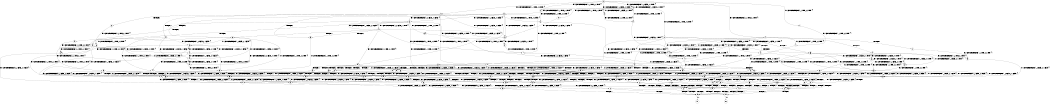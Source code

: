 digraph BCG {
size = "7, 10.5";
center = TRUE;
node [shape = circle];
0 [peripheries = 2];
0 -> 1 [label = "EX !0 !ATOMIC_EXCH_BRANCH (2, +1, TRUE, +0, 2, TRUE) !{}"];
0 -> 2 [label = "EX !2 !ATOMIC_EXCH_BRANCH (1, +1, TRUE, +0, 2, TRUE) !{}"];
0 -> 3 [label = "EX !1 !ATOMIC_EXCH_BRANCH (1, +0, FALSE, +0, 1, TRUE) !{}"];
0 -> 4 [label = "EX !0 !ATOMIC_EXCH_BRANCH (2, +1, TRUE, +0, 2, TRUE) !{}"];
0 -> 5 [label = "EX !2 !ATOMIC_EXCH_BRANCH (1, +1, TRUE, +0, 2, TRUE) !{}"];
0 -> 6 [label = "EX !1 !ATOMIC_EXCH_BRANCH (1, +0, FALSE, +0, 1, TRUE) !{}"];
1 -> 7 [label = "EX !2 !ATOMIC_EXCH_BRANCH (1, +1, TRUE, +0, 2, TRUE) !{}"];
2 -> 8 [label = "EX !0 !ATOMIC_EXCH_BRANCH (2, +1, TRUE, +0, 2, TRUE) !{}"];
3 -> 9 [label = "EX !0 !ATOMIC_EXCH_BRANCH (2, +1, TRUE, +0, 2, TRUE) !{}"];
4 -> 7 [label = "EX !2 !ATOMIC_EXCH_BRANCH (1, +1, TRUE, +0, 2, TRUE) !{}"];
4 -> 10 [label = "EX !1 !ATOMIC_EXCH_BRANCH (1, +0, FALSE, +0, 1, TRUE) !{}"];
4 -> 11 [label = "TERMINATE !0"];
4 -> 12 [label = "EX !2 !ATOMIC_EXCH_BRANCH (1, +1, TRUE, +0, 2, TRUE) !{}"];
4 -> 13 [label = "EX !1 !ATOMIC_EXCH_BRANCH (1, +0, FALSE, +0, 1, TRUE) !{}"];
4 -> 14 [label = "TERMINATE !0"];
5 -> 8 [label = "EX !0 !ATOMIC_EXCH_BRANCH (2, +1, TRUE, +0, 2, TRUE) !{}"];
5 -> 15 [label = "EX !1 !ATOMIC_EXCH_BRANCH (1, +0, FALSE, +0, 1, FALSE) !{}"];
5 -> 16 [label = "TERMINATE !2"];
5 -> 17 [label = "EX !0 !ATOMIC_EXCH_BRANCH (2, +1, TRUE, +0, 2, TRUE) !{}"];
5 -> 18 [label = "EX !1 !ATOMIC_EXCH_BRANCH (1, +0, FALSE, +0, 1, FALSE) !{}"];
5 -> 19 [label = "TERMINATE !2"];
6 -> 3 [label = "EX !1 !ATOMIC_EXCH_BRANCH (1, +0, FALSE, +0, 1, TRUE) !{}"];
6 -> 9 [label = "EX !0 !ATOMIC_EXCH_BRANCH (2, +1, TRUE, +0, 2, TRUE) !{}"];
6 -> 20 [label = "EX !2 !ATOMIC_EXCH_BRANCH (1, +1, TRUE, +0, 2, TRUE) !{}"];
6 -> 6 [label = "EX !1 !ATOMIC_EXCH_BRANCH (1, +0, FALSE, +0, 1, TRUE) !{}"];
6 -> 21 [label = "EX !0 !ATOMIC_EXCH_BRANCH (2, +1, TRUE, +0, 2, TRUE) !{}"];
6 -> 22 [label = "EX !2 !ATOMIC_EXCH_BRANCH (1, +1, TRUE, +0, 2, TRUE) !{}"];
7 -> 23 [label = "EX !1 !ATOMIC_EXCH_BRANCH (1, +0, FALSE, +0, 1, FALSE) !{}"];
8 -> 23 [label = "EX !1 !ATOMIC_EXCH_BRANCH (1, +0, FALSE, +0, 1, FALSE) !{}"];
9 -> 10 [label = "EX !1 !ATOMIC_EXCH_BRANCH (1, +0, FALSE, +0, 1, TRUE) !{}"];
10 -> 24 [label = "EX !2 !ATOMIC_EXCH_BRANCH (1, +1, TRUE, +0, 2, TRUE) !{}"];
11 -> 25 [label = "EX !2 !ATOMIC_EXCH_BRANCH (1, +1, TRUE, +0, 2, TRUE) !{}"];
12 -> 23 [label = "EX !1 !ATOMIC_EXCH_BRANCH (1, +0, FALSE, +0, 1, FALSE) !{}"];
12 -> 26 [label = "TERMINATE !0"];
12 -> 27 [label = "TERMINATE !2"];
12 -> 28 [label = "EX !1 !ATOMIC_EXCH_BRANCH (1, +0, FALSE, +0, 1, FALSE) !{}"];
12 -> 29 [label = "TERMINATE !0"];
12 -> 30 [label = "TERMINATE !2"];
13 -> 10 [label = "EX !1 !ATOMIC_EXCH_BRANCH (1, +0, FALSE, +0, 1, TRUE) !{}"];
13 -> 24 [label = "EX !2 !ATOMIC_EXCH_BRANCH (1, +1, TRUE, +0, 2, TRUE) !{}"];
13 -> 31 [label = "TERMINATE !0"];
13 -> 13 [label = "EX !1 !ATOMIC_EXCH_BRANCH (1, +0, FALSE, +0, 1, TRUE) !{}"];
13 -> 32 [label = "EX !2 !ATOMIC_EXCH_BRANCH (1, +1, TRUE, +0, 2, TRUE) !{}"];
13 -> 33 [label = "TERMINATE !0"];
14 -> 25 [label = "EX !2 !ATOMIC_EXCH_BRANCH (1, +1, TRUE, +0, 2, TRUE) !{}"];
14 -> 34 [label = "EX !1 !ATOMIC_EXCH_BRANCH (1, +0, FALSE, +0, 1, TRUE) !{}"];
14 -> 35 [label = "EX !2 !ATOMIC_EXCH_BRANCH (1, +1, TRUE, +0, 2, TRUE) !{}"];
14 -> 36 [label = "EX !1 !ATOMIC_EXCH_BRANCH (1, +0, FALSE, +0, 1, TRUE) !{}"];
15 -> 37 [label = "EX !1 !ATOMIC_EXCH_BRANCH (2, +0, FALSE, +0, 1, TRUE) !{}"];
16 -> 38 [label = "EX !0 !ATOMIC_EXCH_BRANCH (2, +1, TRUE, +0, 2, TRUE) !{}"];
17 -> 23 [label = "EX !1 !ATOMIC_EXCH_BRANCH (1, +0, FALSE, +0, 1, FALSE) !{}"];
17 -> 26 [label = "TERMINATE !0"];
17 -> 27 [label = "TERMINATE !2"];
17 -> 28 [label = "EX !1 !ATOMIC_EXCH_BRANCH (1, +0, FALSE, +0, 1, FALSE) !{}"];
17 -> 29 [label = "TERMINATE !0"];
17 -> 30 [label = "TERMINATE !2"];
18 -> 37 [label = "EX !1 !ATOMIC_EXCH_BRANCH (2, +0, FALSE, +0, 1, TRUE) !{}"];
18 -> 39 [label = "EX !0 !ATOMIC_EXCH_BRANCH (2, +1, TRUE, +0, 2, TRUE) !{}"];
18 -> 40 [label = "TERMINATE !2"];
18 -> 41 [label = "EX !1 !ATOMIC_EXCH_BRANCH (2, +0, FALSE, +0, 1, TRUE) !{}"];
18 -> 42 [label = "EX !0 !ATOMIC_EXCH_BRANCH (2, +1, TRUE, +0, 2, TRUE) !{}"];
18 -> 43 [label = "TERMINATE !2"];
19 -> 38 [label = "EX !0 !ATOMIC_EXCH_BRANCH (2, +1, TRUE, +0, 2, TRUE) !{}"];
19 -> 44 [label = "EX !1 !ATOMIC_EXCH_BRANCH (1, +0, FALSE, +0, 1, FALSE) !{}"];
19 -> 45 [label = "EX !0 !ATOMIC_EXCH_BRANCH (2, +1, TRUE, +0, 2, TRUE) !{}"];
19 -> 46 [label = "EX !1 !ATOMIC_EXCH_BRANCH (1, +0, FALSE, +0, 1, FALSE) !{}"];
20 -> 15 [label = "EX !1 !ATOMIC_EXCH_BRANCH (1, +0, FALSE, +0, 1, FALSE) !{}"];
21 -> 10 [label = "EX !1 !ATOMIC_EXCH_BRANCH (1, +0, FALSE, +0, 1, TRUE) !{}"];
21 -> 24 [label = "EX !2 !ATOMIC_EXCH_BRANCH (1, +1, TRUE, +0, 2, TRUE) !{}"];
21 -> 31 [label = "TERMINATE !0"];
21 -> 13 [label = "EX !1 !ATOMIC_EXCH_BRANCH (1, +0, FALSE, +0, 1, TRUE) !{}"];
21 -> 32 [label = "EX !2 !ATOMIC_EXCH_BRANCH (1, +1, TRUE, +0, 2, TRUE) !{}"];
21 -> 33 [label = "TERMINATE !0"];
22 -> 15 [label = "EX !1 !ATOMIC_EXCH_BRANCH (1, +0, FALSE, +0, 1, FALSE) !{}"];
22 -> 47 [label = "EX !0 !ATOMIC_EXCH_BRANCH (2, +1, TRUE, +0, 2, TRUE) !{}"];
22 -> 48 [label = "TERMINATE !2"];
22 -> 18 [label = "EX !1 !ATOMIC_EXCH_BRANCH (1, +0, FALSE, +0, 1, FALSE) !{}"];
22 -> 49 [label = "EX !0 !ATOMIC_EXCH_BRANCH (2, +1, TRUE, +0, 2, TRUE) !{}"];
22 -> 50 [label = "TERMINATE !2"];
23 -> 51 [label = "EX !1 !ATOMIC_EXCH_BRANCH (2, +0, FALSE, +0, 1, FALSE) !{}"];
24 -> 23 [label = "EX !1 !ATOMIC_EXCH_BRANCH (1, +0, FALSE, +0, 1, FALSE) !{}"];
25 -> 52 [label = "EX !1 !ATOMIC_EXCH_BRANCH (1, +0, FALSE, +0, 1, FALSE) !{}"];
26 -> 52 [label = "EX !1 !ATOMIC_EXCH_BRANCH (1, +0, FALSE, +0, 1, FALSE) !{}"];
27 -> 53 [label = "EX !1 !ATOMIC_EXCH_BRANCH (1, +0, FALSE, +0, 1, FALSE) !{}"];
28 -> 51 [label = "EX !1 !ATOMIC_EXCH_BRANCH (2, +0, FALSE, +0, 1, FALSE) !{}"];
28 -> 54 [label = "TERMINATE !0"];
28 -> 55 [label = "TERMINATE !2"];
28 -> 56 [label = "EX !1 !ATOMIC_EXCH_BRANCH (2, +0, FALSE, +0, 1, FALSE) !{}"];
28 -> 57 [label = "TERMINATE !0"];
28 -> 58 [label = "TERMINATE !2"];
29 -> 52 [label = "EX !1 !ATOMIC_EXCH_BRANCH (1, +0, FALSE, +0, 1, FALSE) !{}"];
29 -> 59 [label = "TERMINATE !2"];
29 -> 60 [label = "EX !1 !ATOMIC_EXCH_BRANCH (1, +0, FALSE, +0, 1, FALSE) !{}"];
29 -> 61 [label = "TERMINATE !2"];
30 -> 53 [label = "EX !1 !ATOMIC_EXCH_BRANCH (1, +0, FALSE, +0, 1, FALSE) !{}"];
30 -> 59 [label = "TERMINATE !0"];
30 -> 62 [label = "EX !1 !ATOMIC_EXCH_BRANCH (1, +0, FALSE, +0, 1, FALSE) !{}"];
30 -> 61 [label = "TERMINATE !0"];
31 -> 63 [label = "EX !2 !ATOMIC_EXCH_BRANCH (1, +1, TRUE, +0, 2, TRUE) !{}"];
32 -> 23 [label = "EX !1 !ATOMIC_EXCH_BRANCH (1, +0, FALSE, +0, 1, FALSE) !{}"];
32 -> 64 [label = "TERMINATE !0"];
32 -> 65 [label = "TERMINATE !2"];
32 -> 28 [label = "EX !1 !ATOMIC_EXCH_BRANCH (1, +0, FALSE, +0, 1, FALSE) !{}"];
32 -> 66 [label = "TERMINATE !0"];
32 -> 67 [label = "TERMINATE !2"];
33 -> 63 [label = "EX !2 !ATOMIC_EXCH_BRANCH (1, +1, TRUE, +0, 2, TRUE) !{}"];
33 -> 34 [label = "EX !1 !ATOMIC_EXCH_BRANCH (1, +0, FALSE, +0, 1, TRUE) !{}"];
33 -> 68 [label = "EX !2 !ATOMIC_EXCH_BRANCH (1, +1, TRUE, +0, 2, TRUE) !{}"];
33 -> 36 [label = "EX !1 !ATOMIC_EXCH_BRANCH (1, +0, FALSE, +0, 1, TRUE) !{}"];
34 -> 63 [label = "EX !2 !ATOMIC_EXCH_BRANCH (1, +1, TRUE, +0, 2, TRUE) !{}"];
35 -> 52 [label = "EX !1 !ATOMIC_EXCH_BRANCH (1, +0, FALSE, +0, 1, FALSE) !{}"];
35 -> 59 [label = "TERMINATE !2"];
35 -> 60 [label = "EX !1 !ATOMIC_EXCH_BRANCH (1, +0, FALSE, +0, 1, FALSE) !{}"];
35 -> 61 [label = "TERMINATE !2"];
36 -> 34 [label = "EX !1 !ATOMIC_EXCH_BRANCH (1, +0, FALSE, +0, 1, TRUE) !{}"];
36 -> 63 [label = "EX !2 !ATOMIC_EXCH_BRANCH (1, +1, TRUE, +0, 2, TRUE) !{}"];
36 -> 36 [label = "EX !1 !ATOMIC_EXCH_BRANCH (1, +0, FALSE, +0, 1, TRUE) !{}"];
36 -> 68 [label = "EX !2 !ATOMIC_EXCH_BRANCH (1, +1, TRUE, +0, 2, TRUE) !{}"];
37 -> 47 [label = "EX !0 !ATOMIC_EXCH_BRANCH (2, +1, TRUE, +0, 2, TRUE) !{}"];
38 -> 53 [label = "EX !1 !ATOMIC_EXCH_BRANCH (1, +0, FALSE, +0, 1, FALSE) !{}"];
39 -> 51 [label = "EX !1 !ATOMIC_EXCH_BRANCH (2, +0, FALSE, +0, 1, FALSE) !{}"];
40 -> 69 [label = "EX !0 !ATOMIC_EXCH_BRANCH (2, +1, TRUE, +0, 2, TRUE) !{}"];
41 -> 15 [label = "EX !1 !ATOMIC_EXCH_BRANCH (1, +0, FALSE, +0, 1, FALSE) !{}"];
41 -> 47 [label = "EX !0 !ATOMIC_EXCH_BRANCH (2, +1, TRUE, +0, 2, TRUE) !{}"];
41 -> 48 [label = "TERMINATE !2"];
41 -> 18 [label = "EX !1 !ATOMIC_EXCH_BRANCH (1, +0, FALSE, +0, 1, FALSE) !{}"];
41 -> 49 [label = "EX !0 !ATOMIC_EXCH_BRANCH (2, +1, TRUE, +0, 2, TRUE) !{}"];
41 -> 50 [label = "TERMINATE !2"];
42 -> 51 [label = "EX !1 !ATOMIC_EXCH_BRANCH (2, +0, FALSE, +0, 1, FALSE) !{}"];
42 -> 54 [label = "TERMINATE !0"];
42 -> 55 [label = "TERMINATE !2"];
42 -> 56 [label = "EX !1 !ATOMIC_EXCH_BRANCH (2, +0, FALSE, +0, 1, FALSE) !{}"];
42 -> 57 [label = "TERMINATE !0"];
42 -> 58 [label = "TERMINATE !2"];
43 -> 69 [label = "EX !0 !ATOMIC_EXCH_BRANCH (2, +1, TRUE, +0, 2, TRUE) !{}"];
43 -> 70 [label = "EX !1 !ATOMIC_EXCH_BRANCH (2, +0, FALSE, +0, 1, TRUE) !{}"];
43 -> 71 [label = "EX !0 !ATOMIC_EXCH_BRANCH (2, +1, TRUE, +0, 2, TRUE) !{}"];
43 -> 72 [label = "EX !1 !ATOMIC_EXCH_BRANCH (2, +0, FALSE, +0, 1, TRUE) !{}"];
44 -> 70 [label = "EX !1 !ATOMIC_EXCH_BRANCH (2, +0, FALSE, +0, 1, TRUE) !{}"];
45 -> 53 [label = "EX !1 !ATOMIC_EXCH_BRANCH (1, +0, FALSE, +0, 1, FALSE) !{}"];
45 -> 59 [label = "TERMINATE !0"];
45 -> 62 [label = "EX !1 !ATOMIC_EXCH_BRANCH (1, +0, FALSE, +0, 1, FALSE) !{}"];
45 -> 61 [label = "TERMINATE !0"];
46 -> 70 [label = "EX !1 !ATOMIC_EXCH_BRANCH (2, +0, FALSE, +0, 1, TRUE) !{}"];
46 -> 69 [label = "EX !0 !ATOMIC_EXCH_BRANCH (2, +1, TRUE, +0, 2, TRUE) !{}"];
46 -> 72 [label = "EX !1 !ATOMIC_EXCH_BRANCH (2, +0, FALSE, +0, 1, TRUE) !{}"];
46 -> 71 [label = "EX !0 !ATOMIC_EXCH_BRANCH (2, +1, TRUE, +0, 2, TRUE) !{}"];
47 -> 23 [label = "EX !1 !ATOMIC_EXCH_BRANCH (1, +0, FALSE, +0, 1, FALSE) !{}"];
48 -> 73 [label = "EX !0 !ATOMIC_EXCH_BRANCH (2, +1, TRUE, +0, 2, TRUE) !{}"];
49 -> 23 [label = "EX !1 !ATOMIC_EXCH_BRANCH (1, +0, FALSE, +0, 1, FALSE) !{}"];
49 -> 64 [label = "TERMINATE !0"];
49 -> 65 [label = "TERMINATE !2"];
49 -> 28 [label = "EX !1 !ATOMIC_EXCH_BRANCH (1, +0, FALSE, +0, 1, FALSE) !{}"];
49 -> 66 [label = "TERMINATE !0"];
49 -> 67 [label = "TERMINATE !2"];
50 -> 73 [label = "EX !0 !ATOMIC_EXCH_BRANCH (2, +1, TRUE, +0, 2, TRUE) !{}"];
50 -> 44 [label = "EX !1 !ATOMIC_EXCH_BRANCH (1, +0, FALSE, +0, 1, FALSE) !{}"];
50 -> 74 [label = "EX !0 !ATOMIC_EXCH_BRANCH (2, +1, TRUE, +0, 2, TRUE) !{}"];
50 -> 46 [label = "EX !1 !ATOMIC_EXCH_BRANCH (1, +0, FALSE, +0, 1, FALSE) !{}"];
51 -> 75 [label = "TERMINATE !0"];
52 -> 76 [label = "EX !1 !ATOMIC_EXCH_BRANCH (2, +0, FALSE, +0, 1, FALSE) !{}"];
53 -> 77 [label = "EX !1 !ATOMIC_EXCH_BRANCH (2, +0, FALSE, +0, 1, FALSE) !{}"];
54 -> 78 [label = "TERMINATE !2"];
55 -> 78 [label = "TERMINATE !0"];
56 -> 75 [label = "TERMINATE !0"];
56 -> 79 [label = "TERMINATE !2"];
56 -> 80 [label = "TERMINATE !1"];
56 -> 81 [label = "TERMINATE !0"];
56 -> 82 [label = "TERMINATE !2"];
56 -> 83 [label = "TERMINATE !1"];
57 -> 78 [label = "TERMINATE !2"];
57 -> 76 [label = "EX !1 !ATOMIC_EXCH_BRANCH (2, +0, FALSE, +0, 1, FALSE) !{}"];
57 -> 84 [label = "TERMINATE !2"];
57 -> 85 [label = "EX !1 !ATOMIC_EXCH_BRANCH (2, +0, FALSE, +0, 1, FALSE) !{}"];
58 -> 78 [label = "TERMINATE !0"];
58 -> 77 [label = "EX !1 !ATOMIC_EXCH_BRANCH (2, +0, FALSE, +0, 1, FALSE) !{}"];
58 -> 84 [label = "TERMINATE !0"];
58 -> 86 [label = "EX !1 !ATOMIC_EXCH_BRANCH (2, +0, FALSE, +0, 1, FALSE) !{}"];
59 -> 87 [label = "EX !1 !ATOMIC_EXCH_BRANCH (1, +0, FALSE, +0, 1, FALSE) !{}"];
60 -> 76 [label = "EX !1 !ATOMIC_EXCH_BRANCH (2, +0, FALSE, +0, 1, FALSE) !{}"];
60 -> 78 [label = "TERMINATE !2"];
60 -> 85 [label = "EX !1 !ATOMIC_EXCH_BRANCH (2, +0, FALSE, +0, 1, FALSE) !{}"];
60 -> 84 [label = "TERMINATE !2"];
61 -> 87 [label = "EX !1 !ATOMIC_EXCH_BRANCH (1, +0, FALSE, +0, 1, FALSE) !{}"];
61 -> 88 [label = "EX !1 !ATOMIC_EXCH_BRANCH (1, +0, FALSE, +0, 1, FALSE) !{}"];
62 -> 77 [label = "EX !1 !ATOMIC_EXCH_BRANCH (2, +0, FALSE, +0, 1, FALSE) !{}"];
62 -> 78 [label = "TERMINATE !0"];
62 -> 86 [label = "EX !1 !ATOMIC_EXCH_BRANCH (2, +0, FALSE, +0, 1, FALSE) !{}"];
62 -> 84 [label = "TERMINATE !0"];
63 -> 52 [label = "EX !1 !ATOMIC_EXCH_BRANCH (1, +0, FALSE, +0, 1, FALSE) !{}"];
64 -> 89 [label = "TERMINATE !2"];
65 -> 89 [label = "TERMINATE !0"];
66 -> 89 [label = "TERMINATE !2"];
66 -> 52 [label = "EX !1 !ATOMIC_EXCH_BRANCH (1, +0, FALSE, +0, 1, FALSE) !{}"];
66 -> 90 [label = "TERMINATE !2"];
66 -> 60 [label = "EX !1 !ATOMIC_EXCH_BRANCH (1, +0, FALSE, +0, 1, FALSE) !{}"];
67 -> 89 [label = "TERMINATE !0"];
67 -> 53 [label = "EX !1 !ATOMIC_EXCH_BRANCH (1, +0, FALSE, +0, 1, FALSE) !{}"];
67 -> 90 [label = "TERMINATE !0"];
67 -> 62 [label = "EX !1 !ATOMIC_EXCH_BRANCH (1, +0, FALSE, +0, 1, FALSE) !{}"];
68 -> 52 [label = "EX !1 !ATOMIC_EXCH_BRANCH (1, +0, FALSE, +0, 1, FALSE) !{}"];
68 -> 89 [label = "TERMINATE !2"];
68 -> 60 [label = "EX !1 !ATOMIC_EXCH_BRANCH (1, +0, FALSE, +0, 1, FALSE) !{}"];
68 -> 90 [label = "TERMINATE !2"];
69 -> 77 [label = "EX !1 !ATOMIC_EXCH_BRANCH (2, +0, FALSE, +0, 1, FALSE) !{}"];
70 -> 73 [label = "EX !0 !ATOMIC_EXCH_BRANCH (2, +1, TRUE, +0, 2, TRUE) !{}"];
71 -> 77 [label = "EX !1 !ATOMIC_EXCH_BRANCH (2, +0, FALSE, +0, 1, FALSE) !{}"];
71 -> 78 [label = "TERMINATE !0"];
71 -> 86 [label = "EX !1 !ATOMIC_EXCH_BRANCH (2, +0, FALSE, +0, 1, FALSE) !{}"];
71 -> 84 [label = "TERMINATE !0"];
72 -> 44 [label = "EX !1 !ATOMIC_EXCH_BRANCH (1, +0, FALSE, +0, 1, FALSE) !{}"];
72 -> 73 [label = "EX !0 !ATOMIC_EXCH_BRANCH (2, +1, TRUE, +0, 2, TRUE) !{}"];
72 -> 46 [label = "EX !1 !ATOMIC_EXCH_BRANCH (1, +0, FALSE, +0, 1, FALSE) !{}"];
72 -> 74 [label = "EX !0 !ATOMIC_EXCH_BRANCH (2, +1, TRUE, +0, 2, TRUE) !{}"];
73 -> 53 [label = "EX !1 !ATOMIC_EXCH_BRANCH (1, +0, FALSE, +0, 1, FALSE) !{}"];
74 -> 53 [label = "EX !1 !ATOMIC_EXCH_BRANCH (1, +0, FALSE, +0, 1, FALSE) !{}"];
74 -> 89 [label = "TERMINATE !0"];
74 -> 62 [label = "EX !1 !ATOMIC_EXCH_BRANCH (1, +0, FALSE, +0, 1, FALSE) !{}"];
74 -> 90 [label = "TERMINATE !0"];
75 -> 91 [label = "TERMINATE !2"];
76 -> 91 [label = "TERMINATE !2"];
77 -> 91 [label = "TERMINATE !0"];
78 -> 92 [label = "EX !1 !ATOMIC_EXCH_BRANCH (2, +0, FALSE, +0, 1, FALSE) !{}"];
79 -> 91 [label = "TERMINATE !0"];
80 -> 93 [label = "TERMINATE !0"];
81 -> 91 [label = "TERMINATE !2"];
81 -> 93 [label = "TERMINATE !1"];
81 -> 94 [label = "TERMINATE !2"];
81 -> 95 [label = "TERMINATE !1"];
82 -> 91 [label = "TERMINATE !0"];
82 -> 96 [label = "TERMINATE !1"];
82 -> 94 [label = "TERMINATE !0"];
82 -> 97 [label = "TERMINATE !1"];
83 -> 93 [label = "TERMINATE !0"];
83 -> 96 [label = "TERMINATE !2"];
83 -> 95 [label = "TERMINATE !0"];
83 -> 97 [label = "TERMINATE !2"];
84 -> 92 [label = "EX !1 !ATOMIC_EXCH_BRANCH (2, +0, FALSE, +0, 1, FALSE) !{}"];
84 -> 98 [label = "EX !1 !ATOMIC_EXCH_BRANCH (2, +0, FALSE, +0, 1, FALSE) !{}"];
85 -> 91 [label = "TERMINATE !2"];
85 -> 93 [label = "TERMINATE !1"];
85 -> 94 [label = "TERMINATE !2"];
85 -> 95 [label = "TERMINATE !1"];
86 -> 91 [label = "TERMINATE !0"];
86 -> 96 [label = "TERMINATE !1"];
86 -> 94 [label = "TERMINATE !0"];
86 -> 97 [label = "TERMINATE !1"];
87 -> 92 [label = "EX !1 !ATOMIC_EXCH_BRANCH (2, +0, FALSE, +0, 1, FALSE) !{}"];
88 -> 92 [label = "EX !1 !ATOMIC_EXCH_BRANCH (2, +0, FALSE, +0, 1, FALSE) !{}"];
88 -> 98 [label = "EX !1 !ATOMIC_EXCH_BRANCH (2, +0, FALSE, +0, 1, FALSE) !{}"];
89 -> 87 [label = "EX !1 !ATOMIC_EXCH_BRANCH (1, +0, FALSE, +0, 1, FALSE) !{}"];
90 -> 87 [label = "EX !1 !ATOMIC_EXCH_BRANCH (1, +0, FALSE, +0, 1, FALSE) !{}"];
90 -> 88 [label = "EX !1 !ATOMIC_EXCH_BRANCH (1, +0, FALSE, +0, 1, FALSE) !{}"];
91 -> 99 [label = "TERMINATE !1"];
92 -> 99 [label = "TERMINATE !1"];
93 -> 99 [label = "TERMINATE !2"];
94 -> 99 [label = "TERMINATE !1"];
94 -> 100 [label = "TERMINATE !1"];
95 -> 99 [label = "TERMINATE !2"];
95 -> 100 [label = "TERMINATE !2"];
96 -> 99 [label = "TERMINATE !0"];
97 -> 99 [label = "TERMINATE !0"];
97 -> 100 [label = "TERMINATE !0"];
98 -> 99 [label = "TERMINATE !1"];
98 -> 100 [label = "TERMINATE !1"];
99 -> 101 [label = "exit"];
100 -> 102 [label = "exit"];
}
